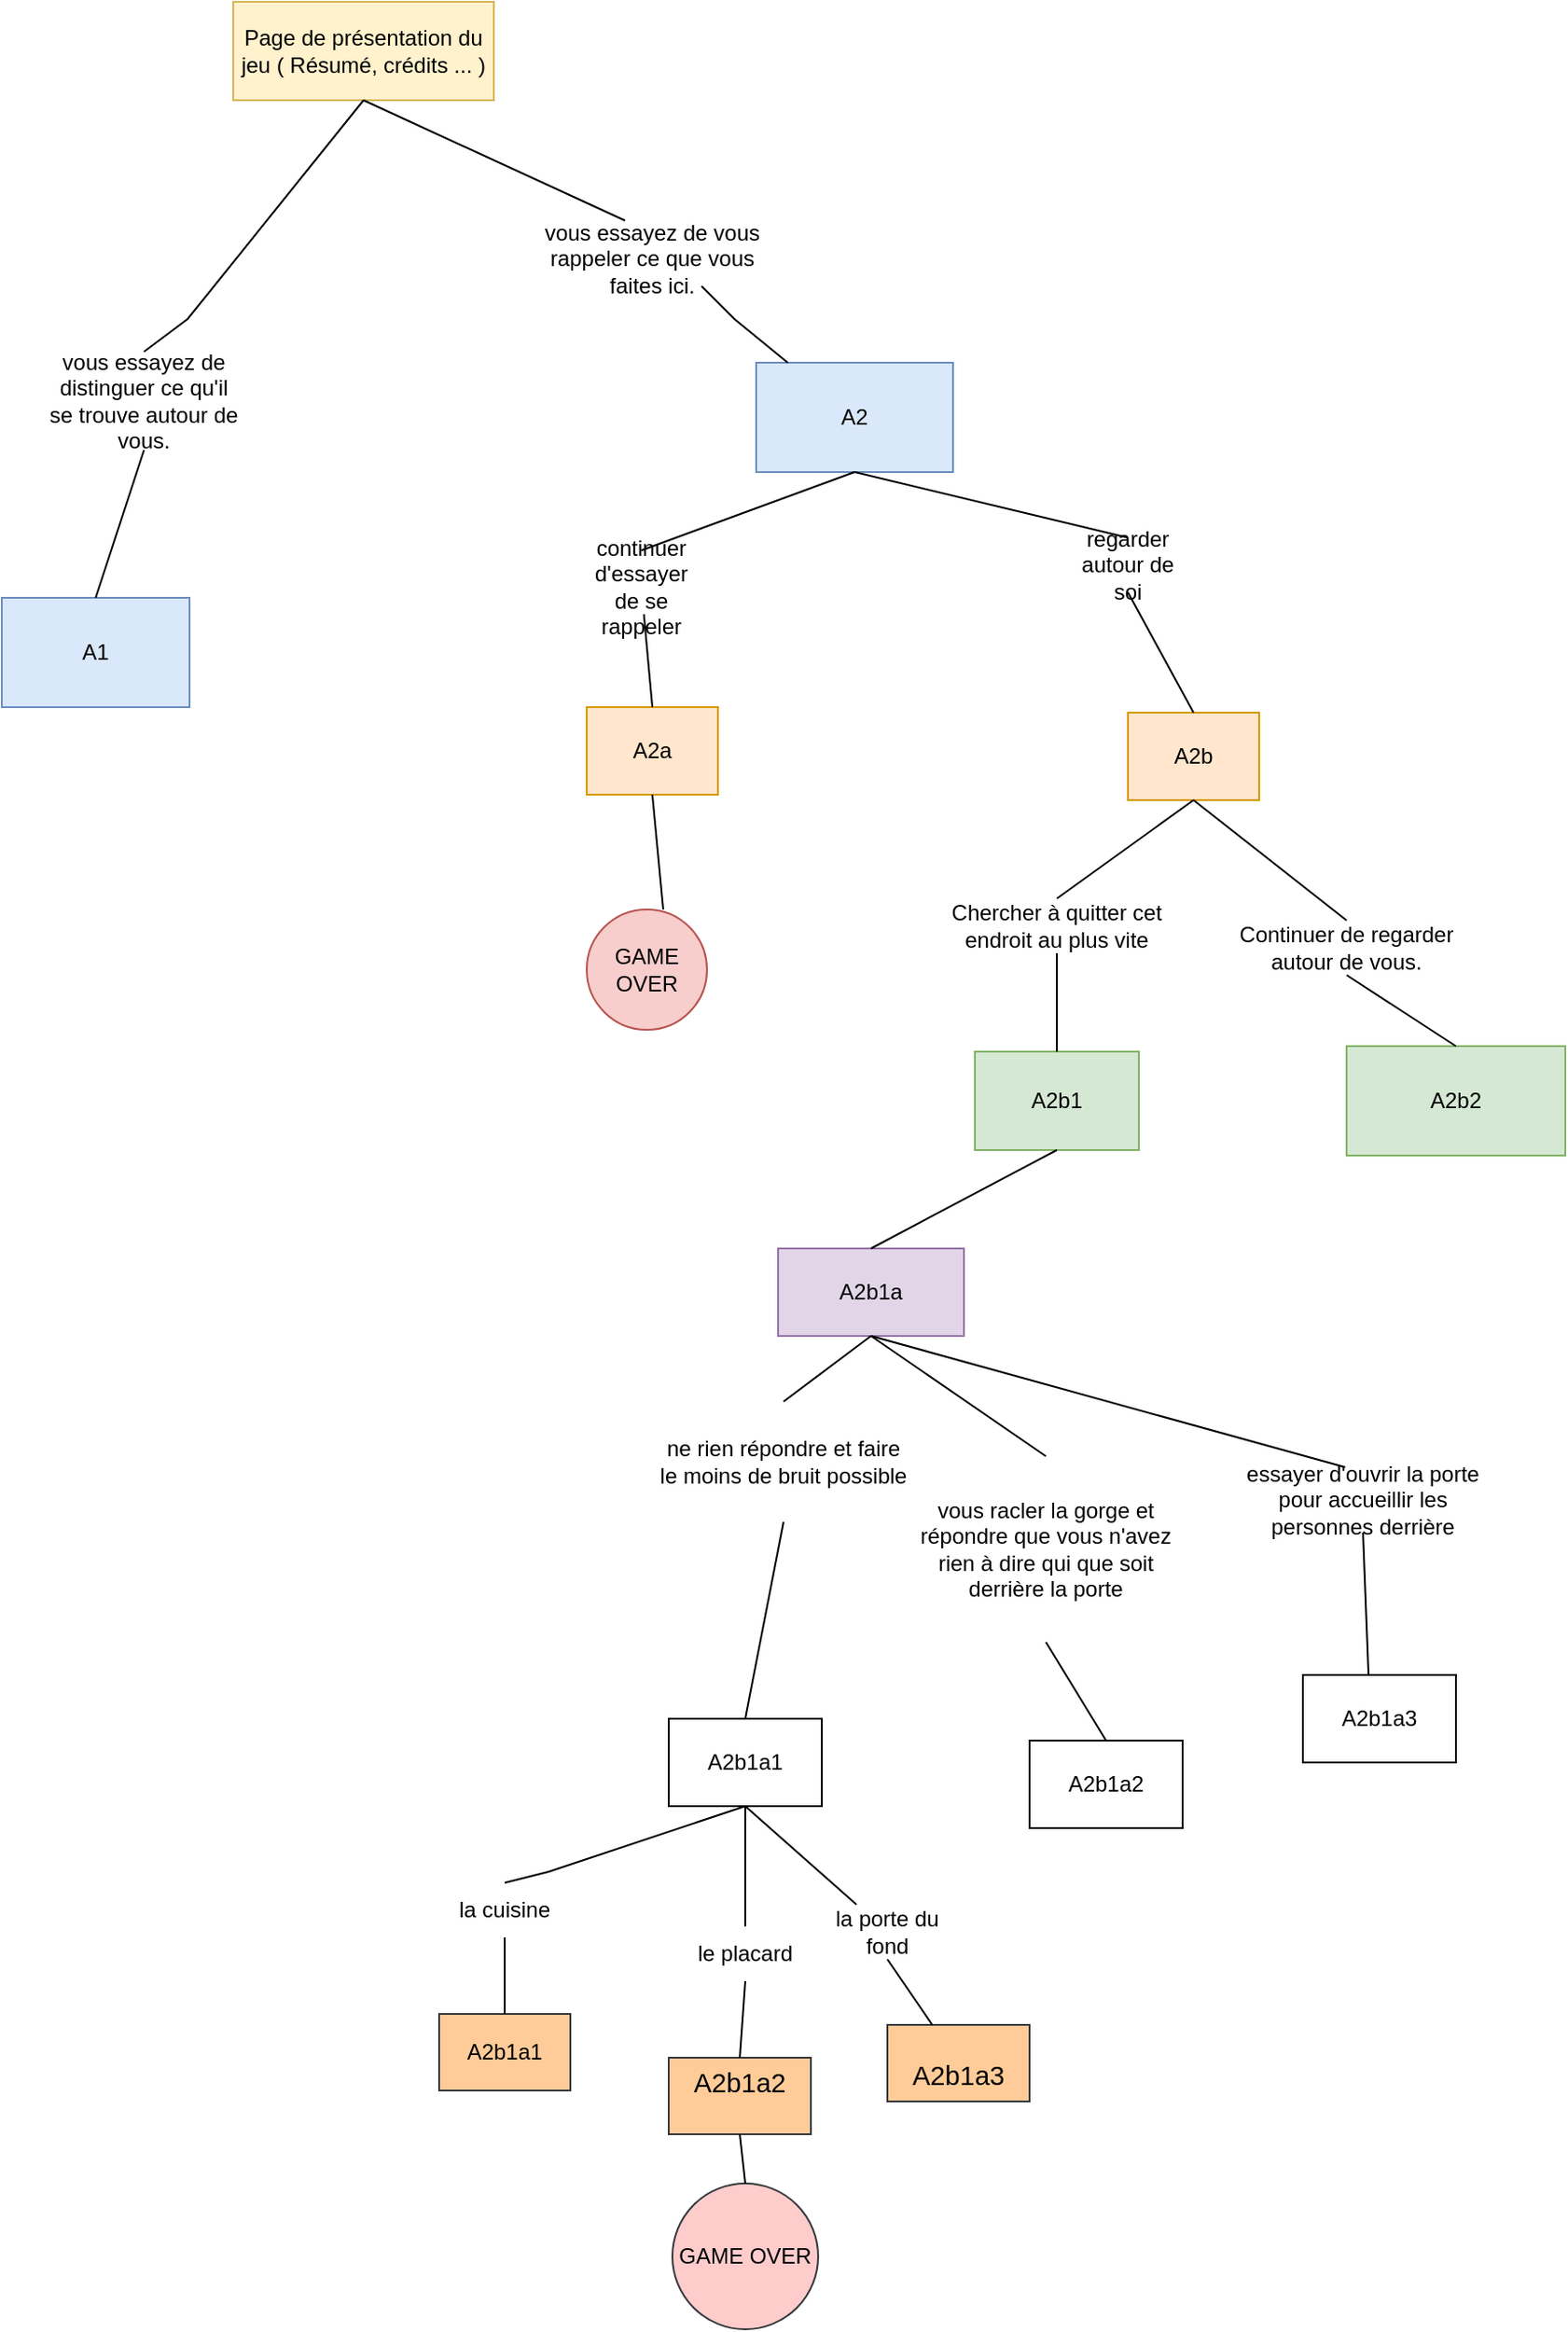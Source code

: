 <mxfile version="21.6.2" type="github">
  <diagram name="Page-1" id="7TROdLXuF26oD3GZ9LYW">
    <mxGraphModel dx="1050" dy="1691" grid="1" gridSize="6" guides="1" tooltips="1" connect="1" arrows="1" fold="1" page="1" pageScale="1" pageWidth="827" pageHeight="1169" math="0" shadow="0">
      <root>
        <mxCell id="0" />
        <mxCell id="1" parent="0" />
        <mxCell id="OlfD4We4WELSNWEpty2E-1" value="Page de présentation du jeu ( Résumé, crédits ... )" style="rounded=0;whiteSpace=wrap;html=1;fillColor=#fff2cc;strokeColor=#d6b656;" vertex="1" parent="1">
          <mxGeometry x="271" y="-108" width="143" height="54" as="geometry" />
        </mxCell>
        <mxCell id="OlfD4We4WELSNWEpty2E-3" value="A2" style="rounded=0;whiteSpace=wrap;html=1;fillColor=#dae8fc;strokeColor=#6c8ebf;" vertex="1" parent="1">
          <mxGeometry x="558" y="90" width="108" height="60" as="geometry" />
        </mxCell>
        <mxCell id="OlfD4We4WELSNWEpty2E-4" value="A1" style="rounded=0;whiteSpace=wrap;html=1;fillColor=#dae8fc;strokeColor=#6c8ebf;" vertex="1" parent="1">
          <mxGeometry x="144" y="219" width="103" height="60" as="geometry" />
        </mxCell>
        <mxCell id="OlfD4We4WELSNWEpty2E-5" value="" style="endArrow=none;html=1;rounded=0;exitX=0.5;exitY=0;exitDx=0;exitDy=0;entryX=0.5;entryY=1;entryDx=0;entryDy=0;" edge="1" parent="1" source="OlfD4We4WELSNWEpty2E-32" target="OlfD4We4WELSNWEpty2E-1">
          <mxGeometry width="50" height="50" relative="1" as="geometry">
            <mxPoint x="390" y="122" as="sourcePoint" />
            <mxPoint x="360" y="30" as="targetPoint" />
            <Array as="points">
              <mxPoint x="246" y="66" />
            </Array>
          </mxGeometry>
        </mxCell>
        <mxCell id="OlfD4We4WELSNWEpty2E-9" value="" style="endArrow=none;html=1;rounded=0;entryX=0.5;entryY=1;entryDx=0;entryDy=0;" edge="1" parent="1" target="OlfD4We4WELSNWEpty2E-1">
          <mxGeometry width="50" height="50" relative="1" as="geometry">
            <mxPoint x="486" y="12" as="sourcePoint" />
            <mxPoint x="440" y="72" as="targetPoint" />
            <Array as="points" />
          </mxGeometry>
        </mxCell>
        <mxCell id="OlfD4We4WELSNWEpty2E-10" value="A2a" style="rounded=0;whiteSpace=wrap;html=1;fillColor=#ffe6cc;strokeColor=#d79b00;" vertex="1" parent="1">
          <mxGeometry x="465" y="279" width="72" height="48" as="geometry" />
        </mxCell>
        <mxCell id="OlfD4We4WELSNWEpty2E-11" value="A2b" style="rounded=0;whiteSpace=wrap;html=1;fillColor=#ffe6cc;strokeColor=#d79b00;" vertex="1" parent="1">
          <mxGeometry x="762" y="282" width="72" height="48" as="geometry" />
        </mxCell>
        <mxCell id="OlfD4We4WELSNWEpty2E-12" value="" style="endArrow=none;html=1;rounded=0;entryX=0.5;entryY=1;entryDx=0;entryDy=0;exitX=0.5;exitY=-0.167;exitDx=0;exitDy=0;exitPerimeter=0;" edge="1" parent="1" source="OlfD4We4WELSNWEpty2E-36" target="OlfD4We4WELSNWEpty2E-3">
          <mxGeometry width="50" height="50" relative="1" as="geometry">
            <mxPoint x="552" y="192" as="sourcePoint" />
            <mxPoint x="440" y="72" as="targetPoint" />
          </mxGeometry>
        </mxCell>
        <mxCell id="OlfD4We4WELSNWEpty2E-13" value="" style="endArrow=none;html=1;rounded=0;entryX=0.5;entryY=1;entryDx=0;entryDy=0;exitX=0.5;exitY=0;exitDx=0;exitDy=0;" edge="1" parent="1" source="OlfD4We4WELSNWEpty2E-40" target="OlfD4We4WELSNWEpty2E-3">
          <mxGeometry width="50" height="50" relative="1" as="geometry">
            <mxPoint x="762" y="174" as="sourcePoint" />
            <mxPoint x="440" y="72" as="targetPoint" />
            <Array as="points" />
          </mxGeometry>
        </mxCell>
        <mxCell id="OlfD4We4WELSNWEpty2E-14" value="A2b1" style="rounded=0;whiteSpace=wrap;html=1;fillColor=#d5e8d4;strokeColor=#82b366;" vertex="1" parent="1">
          <mxGeometry x="678" y="468" width="90" height="54" as="geometry" />
        </mxCell>
        <mxCell id="OlfD4We4WELSNWEpty2E-17" value="A2b1a" style="rounded=0;whiteSpace=wrap;html=1;fillColor=#e1d5e7;strokeColor=#9673a6;" vertex="1" parent="1">
          <mxGeometry x="570" y="576" width="102" height="48" as="geometry" />
        </mxCell>
        <mxCell id="OlfD4We4WELSNWEpty2E-18" value="" style="endArrow=none;html=1;rounded=0;entryX=0.5;entryY=1;entryDx=0;entryDy=0;exitX=0.5;exitY=0;exitDx=0;exitDy=0;" edge="1" parent="1" source="OlfD4We4WELSNWEpty2E-42" target="OlfD4We4WELSNWEpty2E-11">
          <mxGeometry width="50" height="50" relative="1" as="geometry">
            <mxPoint x="390" y="350" as="sourcePoint" />
            <mxPoint x="440" y="300" as="targetPoint" />
          </mxGeometry>
        </mxCell>
        <mxCell id="OlfD4We4WELSNWEpty2E-21" value="" style="endArrow=none;html=1;rounded=0;entryX=0.5;entryY=1;entryDx=0;entryDy=0;exitX=0.5;exitY=0;exitDx=0;exitDy=0;" edge="1" parent="1" source="OlfD4We4WELSNWEpty2E-17" target="OlfD4We4WELSNWEpty2E-14">
          <mxGeometry width="50" height="50" relative="1" as="geometry">
            <mxPoint x="390" y="350" as="sourcePoint" />
            <mxPoint x="440" y="300" as="targetPoint" />
          </mxGeometry>
        </mxCell>
        <mxCell id="OlfD4We4WELSNWEpty2E-22" value="A2b1a1" style="rounded=0;whiteSpace=wrap;html=1;" vertex="1" parent="1">
          <mxGeometry x="510" y="834" width="84" height="48" as="geometry" />
        </mxCell>
        <mxCell id="OlfD4We4WELSNWEpty2E-23" value="A2b1a2" style="rounded=0;whiteSpace=wrap;html=1;" vertex="1" parent="1">
          <mxGeometry x="708" y="846" width="84" height="48" as="geometry" />
        </mxCell>
        <mxCell id="OlfD4We4WELSNWEpty2E-24" value="A2b1a3" style="rounded=0;whiteSpace=wrap;html=1;" vertex="1" parent="1">
          <mxGeometry x="858" y="810" width="84" height="48" as="geometry" />
        </mxCell>
        <mxCell id="OlfD4We4WELSNWEpty2E-26" value="" style="endArrow=none;html=1;rounded=0;entryX=0.5;entryY=1;entryDx=0;entryDy=0;exitX=0.5;exitY=0;exitDx=0;exitDy=0;" edge="1" parent="1" source="OlfD4We4WELSNWEpty2E-49" target="OlfD4We4WELSNWEpty2E-17">
          <mxGeometry width="50" height="50" relative="1" as="geometry">
            <mxPoint x="390" y="314" as="sourcePoint" />
            <mxPoint x="440" y="264" as="targetPoint" />
          </mxGeometry>
        </mxCell>
        <mxCell id="OlfD4We4WELSNWEpty2E-27" value="" style="endArrow=none;html=1;rounded=0;entryX=0.5;entryY=1;entryDx=0;entryDy=0;exitX=0.5;exitY=0;exitDx=0;exitDy=0;" edge="1" parent="1" source="OlfD4We4WELSNWEpty2E-51" target="OlfD4We4WELSNWEpty2E-17">
          <mxGeometry width="50" height="50" relative="1" as="geometry">
            <mxPoint x="390" y="314" as="sourcePoint" />
            <mxPoint x="440" y="264" as="targetPoint" />
          </mxGeometry>
        </mxCell>
        <mxCell id="OlfD4We4WELSNWEpty2E-28" value="" style="endArrow=none;html=1;rounded=0;entryX=0.5;entryY=1;entryDx=0;entryDy=0;exitX=0.429;exitY=0;exitDx=0;exitDy=0;exitPerimeter=0;" edge="1" parent="1" source="OlfD4We4WELSNWEpty2E-53" target="OlfD4We4WELSNWEpty2E-17">
          <mxGeometry width="50" height="50" relative="1" as="geometry">
            <mxPoint x="390" y="314" as="sourcePoint" />
            <mxPoint x="440" y="264" as="targetPoint" />
          </mxGeometry>
        </mxCell>
        <mxCell id="OlfD4We4WELSNWEpty2E-30" value="GAME OVER" style="ellipse;whiteSpace=wrap;html=1;aspect=fixed;fillColor=#f8cecc;strokeColor=#b85450;" vertex="1" parent="1">
          <mxGeometry x="465" y="390" width="66" height="66" as="geometry" />
        </mxCell>
        <mxCell id="OlfD4We4WELSNWEpty2E-31" value="" style="endArrow=none;html=1;rounded=0;entryX=0.5;entryY=1;entryDx=0;entryDy=0;exitX=0.636;exitY=0;exitDx=0;exitDy=0;exitPerimeter=0;" edge="1" parent="1" source="OlfD4We4WELSNWEpty2E-30" target="OlfD4We4WELSNWEpty2E-10">
          <mxGeometry width="50" height="50" relative="1" as="geometry">
            <mxPoint x="390" y="314" as="sourcePoint" />
            <mxPoint x="440" y="264" as="targetPoint" />
          </mxGeometry>
        </mxCell>
        <mxCell id="OlfD4We4WELSNWEpty2E-33" value="" style="endArrow=none;html=1;rounded=0;exitX=0.5;exitY=0;exitDx=0;exitDy=0;entryX=0.5;entryY=1;entryDx=0;entryDy=0;" edge="1" parent="1" source="OlfD4We4WELSNWEpty2E-4" target="OlfD4We4WELSNWEpty2E-32">
          <mxGeometry width="50" height="50" relative="1" as="geometry">
            <mxPoint x="207" y="102" as="sourcePoint" />
            <mxPoint x="330" y="30" as="targetPoint" />
            <Array as="points" />
          </mxGeometry>
        </mxCell>
        <mxCell id="OlfD4We4WELSNWEpty2E-32" value="vous essayez de distinguer ce qu&#39;il se trouve autour de vous." style="text;html=1;strokeColor=none;fillColor=none;align=center;verticalAlign=middle;whiteSpace=wrap;rounded=0;" vertex="1" parent="1">
          <mxGeometry x="168" y="84" width="108" height="54" as="geometry" />
        </mxCell>
        <mxCell id="OlfD4We4WELSNWEpty2E-35" value="" style="endArrow=none;html=1;rounded=0;" edge="1" parent="1" source="OlfD4We4WELSNWEpty2E-3">
          <mxGeometry width="50" height="50" relative="1" as="geometry">
            <mxPoint x="534" y="96" as="sourcePoint" />
            <mxPoint x="528" y="48" as="targetPoint" />
            <Array as="points">
              <mxPoint x="546" y="66" />
            </Array>
          </mxGeometry>
        </mxCell>
        <mxCell id="OlfD4We4WELSNWEpty2E-34" value="vous essayez de vous rappeler ce que vous faites ici." style="text;html=1;strokeColor=none;fillColor=none;align=center;verticalAlign=middle;whiteSpace=wrap;rounded=0;" vertex="1" parent="1">
          <mxGeometry x="438" y="24" width="126" height="18" as="geometry" />
        </mxCell>
        <mxCell id="OlfD4We4WELSNWEpty2E-37" value="" style="endArrow=none;html=1;rounded=0;exitX=0.5;exitY=0;exitDx=0;exitDy=0;" edge="1" parent="1" source="OlfD4We4WELSNWEpty2E-10" target="OlfD4We4WELSNWEpty2E-36">
          <mxGeometry width="50" height="50" relative="1" as="geometry">
            <mxPoint x="501" y="279" as="sourcePoint" />
            <mxPoint x="528" y="246" as="targetPoint" />
          </mxGeometry>
        </mxCell>
        <mxCell id="OlfD4We4WELSNWEpty2E-36" value="continuer d&#39;essayer de se rappeler" style="text;html=1;strokeColor=none;fillColor=none;align=center;verticalAlign=middle;whiteSpace=wrap;rounded=0;" vertex="1" parent="1">
          <mxGeometry x="465" y="198" width="60" height="30" as="geometry" />
        </mxCell>
        <mxCell id="OlfD4We4WELSNWEpty2E-41" value="" style="endArrow=none;html=1;rounded=0;entryX=0.5;entryY=1;entryDx=0;entryDy=0;exitX=0.5;exitY=0;exitDx=0;exitDy=0;" edge="1" parent="1" source="OlfD4We4WELSNWEpty2E-11" target="OlfD4We4WELSNWEpty2E-40">
          <mxGeometry width="50" height="50" relative="1" as="geometry">
            <mxPoint x="798" y="282" as="sourcePoint" />
            <mxPoint x="612" y="150" as="targetPoint" />
            <Array as="points" />
          </mxGeometry>
        </mxCell>
        <mxCell id="OlfD4We4WELSNWEpty2E-40" value="regarder autour de soi" style="text;html=1;strokeColor=none;fillColor=none;align=center;verticalAlign=middle;whiteSpace=wrap;rounded=0;" vertex="1" parent="1">
          <mxGeometry x="732" y="186" width="60" height="30" as="geometry" />
        </mxCell>
        <mxCell id="OlfD4We4WELSNWEpty2E-43" value="" style="endArrow=none;html=1;rounded=0;entryX=0.5;entryY=1;entryDx=0;entryDy=0;exitX=0.5;exitY=0;exitDx=0;exitDy=0;" edge="1" parent="1" source="OlfD4We4WELSNWEpty2E-14" target="OlfD4We4WELSNWEpty2E-42">
          <mxGeometry width="50" height="50" relative="1" as="geometry">
            <mxPoint x="723" y="468" as="sourcePoint" />
            <mxPoint x="798" y="330" as="targetPoint" />
          </mxGeometry>
        </mxCell>
        <mxCell id="OlfD4We4WELSNWEpty2E-42" value="Chercher à quitter cet endroit au plus vite" style="text;html=1;strokeColor=none;fillColor=none;align=center;verticalAlign=middle;whiteSpace=wrap;rounded=0;" vertex="1" parent="1">
          <mxGeometry x="660" y="384" width="126" height="30" as="geometry" />
        </mxCell>
        <mxCell id="OlfD4We4WELSNWEpty2E-44" value="A2b2" style="rounded=0;whiteSpace=wrap;html=1;fillColor=#d5e8d4;strokeColor=#82b366;" vertex="1" parent="1">
          <mxGeometry x="882" y="465" width="120" height="60" as="geometry" />
        </mxCell>
        <mxCell id="OlfD4We4WELSNWEpty2E-46" value="" style="endArrow=none;html=1;rounded=0;entryX=0.5;entryY=1;entryDx=0;entryDy=0;exitX=0.5;exitY=0;exitDx=0;exitDy=0;" edge="1" parent="1" source="OlfD4We4WELSNWEpty2E-47" target="OlfD4We4WELSNWEpty2E-11">
          <mxGeometry width="50" height="50" relative="1" as="geometry">
            <mxPoint x="816" y="572" as="sourcePoint" />
            <mxPoint x="866" y="522" as="targetPoint" />
          </mxGeometry>
        </mxCell>
        <mxCell id="OlfD4We4WELSNWEpty2E-48" value="" style="endArrow=none;html=1;rounded=0;entryX=0.5;entryY=1;entryDx=0;entryDy=0;exitX=0.5;exitY=0;exitDx=0;exitDy=0;" edge="1" parent="1" source="OlfD4We4WELSNWEpty2E-44" target="OlfD4We4WELSNWEpty2E-47">
          <mxGeometry width="50" height="50" relative="1" as="geometry">
            <mxPoint x="942" y="465" as="sourcePoint" />
            <mxPoint x="798" y="330" as="targetPoint" />
          </mxGeometry>
        </mxCell>
        <mxCell id="OlfD4We4WELSNWEpty2E-47" value="Continuer de regarder autour de vous." style="text;html=1;strokeColor=none;fillColor=none;align=center;verticalAlign=middle;whiteSpace=wrap;rounded=0;" vertex="1" parent="1">
          <mxGeometry x="822" y="396" width="120" height="30" as="geometry" />
        </mxCell>
        <mxCell id="OlfD4We4WELSNWEpty2E-50" value="" style="endArrow=none;html=1;rounded=0;entryX=0.5;entryY=1;entryDx=0;entryDy=0;exitX=0.5;exitY=0;exitDx=0;exitDy=0;" edge="1" parent="1" source="OlfD4We4WELSNWEpty2E-22" target="OlfD4We4WELSNWEpty2E-49">
          <mxGeometry width="50" height="50" relative="1" as="geometry">
            <mxPoint x="456" y="756" as="sourcePoint" />
            <mxPoint x="621" y="624" as="targetPoint" />
          </mxGeometry>
        </mxCell>
        <mxCell id="OlfD4We4WELSNWEpty2E-49" value="ne rien répondre et faire le moins de bruit possible" style="text;html=1;strokeColor=none;fillColor=none;align=center;verticalAlign=middle;whiteSpace=wrap;rounded=0;" vertex="1" parent="1">
          <mxGeometry x="504" y="660" width="138" height="66" as="geometry" />
        </mxCell>
        <mxCell id="OlfD4We4WELSNWEpty2E-52" value="" style="endArrow=none;html=1;rounded=0;entryX=0.5;entryY=1;entryDx=0;entryDy=0;exitX=0.5;exitY=0;exitDx=0;exitDy=0;" edge="1" parent="1" source="OlfD4We4WELSNWEpty2E-23" target="OlfD4We4WELSNWEpty2E-51">
          <mxGeometry width="50" height="50" relative="1" as="geometry">
            <mxPoint x="852" y="804" as="sourcePoint" />
            <mxPoint x="621" y="624" as="targetPoint" />
          </mxGeometry>
        </mxCell>
        <mxCell id="OlfD4We4WELSNWEpty2E-51" value="vous racler la gorge et répondre que vous n&#39;avez rien à dire qui que soit derrière la porte" style="text;html=1;strokeColor=none;fillColor=none;align=center;verticalAlign=middle;whiteSpace=wrap;rounded=0;" vertex="1" parent="1">
          <mxGeometry x="636" y="690" width="162" height="102" as="geometry" />
        </mxCell>
        <mxCell id="OlfD4We4WELSNWEpty2E-54" value="" style="endArrow=none;html=1;rounded=0;entryX=0.5;entryY=1;entryDx=0;entryDy=0;exitX=0.429;exitY=0;exitDx=0;exitDy=0;exitPerimeter=0;" edge="1" parent="1" source="OlfD4We4WELSNWEpty2E-24" target="OlfD4We4WELSNWEpty2E-53">
          <mxGeometry width="50" height="50" relative="1" as="geometry">
            <mxPoint x="1098" y="720" as="sourcePoint" />
            <mxPoint x="621" y="624" as="targetPoint" />
          </mxGeometry>
        </mxCell>
        <mxCell id="OlfD4We4WELSNWEpty2E-53" value="essayer d&#39;ouvrir la porte pour accueillir les personnes derrière" style="text;html=1;strokeColor=none;fillColor=none;align=center;verticalAlign=middle;whiteSpace=wrap;rounded=0;" vertex="1" parent="1">
          <mxGeometry x="822" y="696" width="138" height="36" as="geometry" />
        </mxCell>
        <mxCell id="OlfD4We4WELSNWEpty2E-55" value="A2b1a1" style="rounded=0;whiteSpace=wrap;html=1;fillColor=#ffcc99;strokeColor=#36393d;" vertex="1" parent="1">
          <mxGeometry x="384" y="996" width="72" height="42" as="geometry" />
        </mxCell>
        <mxCell id="OlfD4We4WELSNWEpty2E-56" value="&#xa;&lt;span id=&quot;docs-internal-guid-a7e3643c-7fff-90de-d468-c69f37d8437d&quot; style=&quot;font-size: 11pt; font-family: Arial; background-color: transparent; font-weight: 400; font-style: normal; font-variant: normal; text-decoration: none; vertical-align: baseline;&quot;&gt;A2b1a2&lt;/span&gt;&#xa;&#xa;" style="rounded=0;whiteSpace=wrap;html=1;fillColor=#ffcc99;strokeColor=#36393d;" vertex="1" parent="1">
          <mxGeometry x="510" y="1020" width="78" height="42" as="geometry" />
        </mxCell>
        <mxCell id="OlfD4We4WELSNWEpty2E-57" value="&lt;br&gt;&lt;span id=&quot;docs-internal-guid-08a776a1-7fff-d498-28c5-6e7eafad8684&quot; style=&quot;font-size: 11pt; font-family: Arial; background-color: transparent; font-weight: 400; font-style: normal; font-variant: normal; text-decoration: none; vertical-align: baseline;&quot;&gt;A2b1a3&lt;/span&gt;&lt;br&gt;" style="rounded=0;whiteSpace=wrap;html=1;fillColor=#ffcc99;strokeColor=#36393d;" vertex="1" parent="1">
          <mxGeometry x="630" y="1002" width="78" height="42" as="geometry" />
        </mxCell>
        <mxCell id="OlfD4We4WELSNWEpty2E-58" value="" style="endArrow=none;html=1;rounded=0;exitX=0.5;exitY=0;exitDx=0;exitDy=0;entryX=0.5;entryY=1;entryDx=0;entryDy=0;" edge="1" parent="1" source="OlfD4We4WELSNWEpty2E-61" target="OlfD4We4WELSNWEpty2E-22">
          <mxGeometry width="50" height="50" relative="1" as="geometry">
            <mxPoint x="816" y="998" as="sourcePoint" />
            <mxPoint x="866" y="948" as="targetPoint" />
            <Array as="points">
              <mxPoint x="444" y="918" />
            </Array>
          </mxGeometry>
        </mxCell>
        <mxCell id="OlfD4We4WELSNWEpty2E-59" value="" style="endArrow=none;html=1;rounded=0;entryX=0.5;entryY=1;entryDx=0;entryDy=0;exitX=0.5;exitY=0;exitDx=0;exitDy=0;" edge="1" parent="1" source="OlfD4We4WELSNWEpty2E-63" target="OlfD4We4WELSNWEpty2E-22">
          <mxGeometry width="50" height="50" relative="1" as="geometry">
            <mxPoint x="816" y="998" as="sourcePoint" />
            <mxPoint x="866" y="948" as="targetPoint" />
          </mxGeometry>
        </mxCell>
        <mxCell id="OlfD4We4WELSNWEpty2E-60" value="" style="endArrow=none;html=1;rounded=0;entryX=0.5;entryY=1;entryDx=0;entryDy=0;" edge="1" parent="1" source="OlfD4We4WELSNWEpty2E-65" target="OlfD4We4WELSNWEpty2E-22">
          <mxGeometry width="50" height="50" relative="1" as="geometry">
            <mxPoint x="816" y="998" as="sourcePoint" />
            <mxPoint x="866" y="948" as="targetPoint" />
          </mxGeometry>
        </mxCell>
        <mxCell id="OlfD4We4WELSNWEpty2E-62" value="" style="endArrow=none;html=1;rounded=0;exitX=0.5;exitY=0;exitDx=0;exitDy=0;entryX=0.5;entryY=1;entryDx=0;entryDy=0;" edge="1" parent="1" source="OlfD4We4WELSNWEpty2E-55" target="OlfD4We4WELSNWEpty2E-61">
          <mxGeometry width="50" height="50" relative="1" as="geometry">
            <mxPoint x="378" y="966" as="sourcePoint" />
            <mxPoint x="552" y="882" as="targetPoint" />
            <Array as="points" />
          </mxGeometry>
        </mxCell>
        <mxCell id="OlfD4We4WELSNWEpty2E-61" value="la cuisine" style="text;html=1;strokeColor=none;fillColor=none;align=center;verticalAlign=middle;whiteSpace=wrap;rounded=0;" vertex="1" parent="1">
          <mxGeometry x="390" y="924" width="60" height="30" as="geometry" />
        </mxCell>
        <mxCell id="OlfD4We4WELSNWEpty2E-64" value="" style="endArrow=none;html=1;rounded=0;entryX=0.5;entryY=1;entryDx=0;entryDy=0;exitX=0.5;exitY=0;exitDx=0;exitDy=0;" edge="1" parent="1" source="OlfD4We4WELSNWEpty2E-56" target="OlfD4We4WELSNWEpty2E-63">
          <mxGeometry width="50" height="50" relative="1" as="geometry">
            <mxPoint x="525" y="1014" as="sourcePoint" />
            <mxPoint x="552" y="882" as="targetPoint" />
          </mxGeometry>
        </mxCell>
        <mxCell id="OlfD4We4WELSNWEpty2E-63" value="le placard" style="text;html=1;strokeColor=none;fillColor=none;align=center;verticalAlign=middle;whiteSpace=wrap;rounded=0;" vertex="1" parent="1">
          <mxGeometry x="522" y="948" width="60" height="30" as="geometry" />
        </mxCell>
        <mxCell id="OlfD4We4WELSNWEpty2E-66" value="" style="endArrow=none;html=1;rounded=0;entryX=0.5;entryY=1;entryDx=0;entryDy=0;" edge="1" parent="1" source="OlfD4We4WELSNWEpty2E-57" target="OlfD4We4WELSNWEpty2E-65">
          <mxGeometry width="50" height="50" relative="1" as="geometry">
            <mxPoint x="652" y="1002" as="sourcePoint" />
            <mxPoint x="552" y="882" as="targetPoint" />
          </mxGeometry>
        </mxCell>
        <mxCell id="OlfD4We4WELSNWEpty2E-65" value="la porte du fond" style="text;html=1;strokeColor=none;fillColor=none;align=center;verticalAlign=middle;whiteSpace=wrap;rounded=0;" vertex="1" parent="1">
          <mxGeometry x="600" y="936" width="60" height="30" as="geometry" />
        </mxCell>
        <mxCell id="OlfD4We4WELSNWEpty2E-67" value="GAME OVER" style="ellipse;whiteSpace=wrap;html=1;aspect=fixed;fillColor=#ffcccc;strokeColor=#36393d;" vertex="1" parent="1">
          <mxGeometry x="512" y="1089" width="80" height="80" as="geometry" />
        </mxCell>
        <mxCell id="OlfD4We4WELSNWEpty2E-68" value="" style="endArrow=none;html=1;rounded=0;entryX=0.5;entryY=1;entryDx=0;entryDy=0;exitX=0.5;exitY=0;exitDx=0;exitDy=0;" edge="1" parent="1" source="OlfD4We4WELSNWEpty2E-67" target="OlfD4We4WELSNWEpty2E-56">
          <mxGeometry width="50" height="50" relative="1" as="geometry">
            <mxPoint x="408" y="1100" as="sourcePoint" />
            <mxPoint x="458" y="1050" as="targetPoint" />
          </mxGeometry>
        </mxCell>
      </root>
    </mxGraphModel>
  </diagram>
</mxfile>
